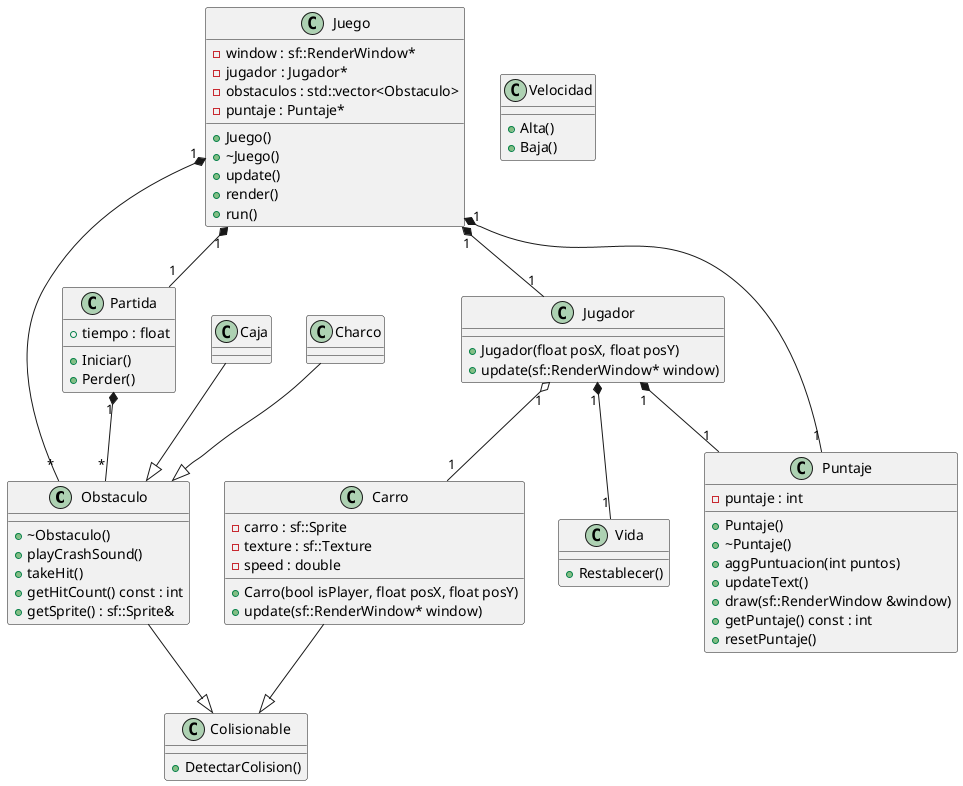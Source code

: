 @startuml SpaceCar

class Obstaculo {
    +~Obstaculo()
    +playCrashSound()
    +takeHit()
    +getHitCount() const : int
    +getSprite() : sf::Sprite&
}

class Caja
class Charco

class Juego {
    -window : sf::RenderWindow*
    -jugador : Jugador*
    -obstaculos : std::vector<Obstaculo>
    -puntaje : Puntaje*
    +Juego()
    +~Juego()
    +update()
    +render()
    +run()
}

class Jugador {
    +Jugador(float posX, float posY)
    +update(sf::RenderWindow* window)

}

class Carro {
    -carro : sf::Sprite
    -texture : sf::Texture
    -speed : double
    +Carro(bool isPlayer, float posX, float posY)
    +update(sf::RenderWindow* window)
    
}

class Puntaje {
    -puntaje : int
    +Puntaje()
    +~Puntaje()
    +aggPuntuacion(int puntos)
    +updateText()
    +draw(sf::RenderWindow &window)
    +getPuntaje() const : int
    +resetPuntaje()
}

class Vida {
    +Restablecer()
}

class Partida {
    +tiempo : float
    +Iniciar()
    +Perder()
}

class Velocidad {
    +Alta()
    +Baja()
}

class Colisionable {
    +DetectarColision()
}

Juego "1" *-- "1" Jugador
Juego "1" *-- "1" Partida 
Juego "1" *-- "1" Puntaje
Juego "1" *-- "*" Obstaculo

Jugador "1" o-- "1" Carro
Jugador "1" *-- "1" Vida
Jugador "1" *-- "1" Puntaje

Partida "1" *-- "*" Obstaculo

Charco --|> Obstaculo
Caja --|> Obstaculo

Obstaculo --|> Colisionable
Carro --|> Colisionable

@enduml